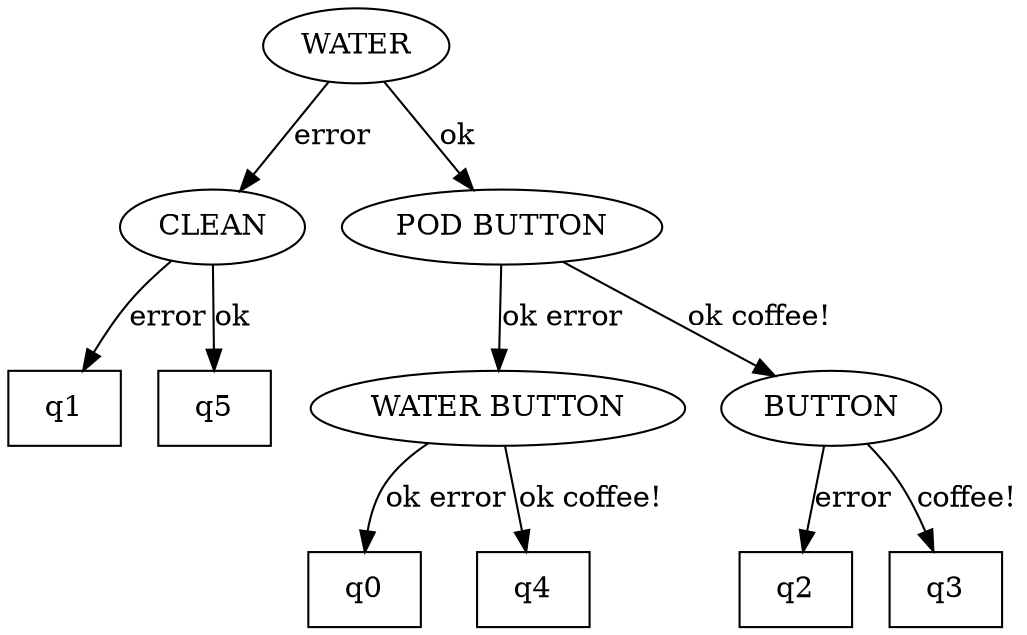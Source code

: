 digraph g {

	s0 [shape="oval" label="WATER"];
	s1 [shape="oval" label="CLEAN"];
	s2 [shape="box" label="q1"];
	s3 [shape="box" label="q5"];
	s4 [shape="oval" label="POD BUTTON"];
	s5 [shape="oval" label="WATER BUTTON"];
	s6 [shape="box" label="q0"];
	s7 [shape="box" label="q4"];
	s8 [shape="oval" label="BUTTON"];
	s9 [shape="box" label="q2"];
	s10 [shape="box" label="q3"];
	s0 -> s1 [label="error"];
	s0 -> s4 [label="ok"];
	s1 -> s2 [label="error"];
	s1 -> s3 [label="ok"];
	s4 -> s5 [label="ok error"];
	s4 -> s8 [label="ok coffee!"];
	s5 -> s6 [label="ok error"];
	s5 -> s7 [label="ok coffee!"];
	s8 -> s9 [label="error"];
	s8 -> s10 [label="coffee!"];

}
